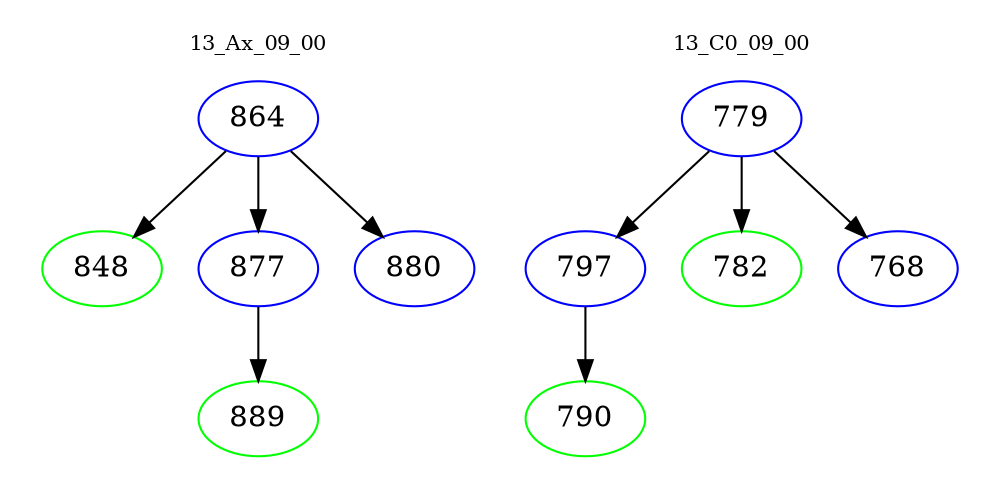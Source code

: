 digraph{
subgraph cluster_0 {
color = white
label = "13_Ax_09_00";
fontsize=10;
T0_864 [label="864", color="blue"]
T0_864 -> T0_848 [color="black"]
T0_848 [label="848", color="green"]
T0_864 -> T0_877 [color="black"]
T0_877 [label="877", color="blue"]
T0_877 -> T0_889 [color="black"]
T0_889 [label="889", color="green"]
T0_864 -> T0_880 [color="black"]
T0_880 [label="880", color="blue"]
}
subgraph cluster_1 {
color = white
label = "13_C0_09_00";
fontsize=10;
T1_779 [label="779", color="blue"]
T1_779 -> T1_797 [color="black"]
T1_797 [label="797", color="blue"]
T1_797 -> T1_790 [color="black"]
T1_790 [label="790", color="green"]
T1_779 -> T1_782 [color="black"]
T1_782 [label="782", color="green"]
T1_779 -> T1_768 [color="black"]
T1_768 [label="768", color="blue"]
}
}
